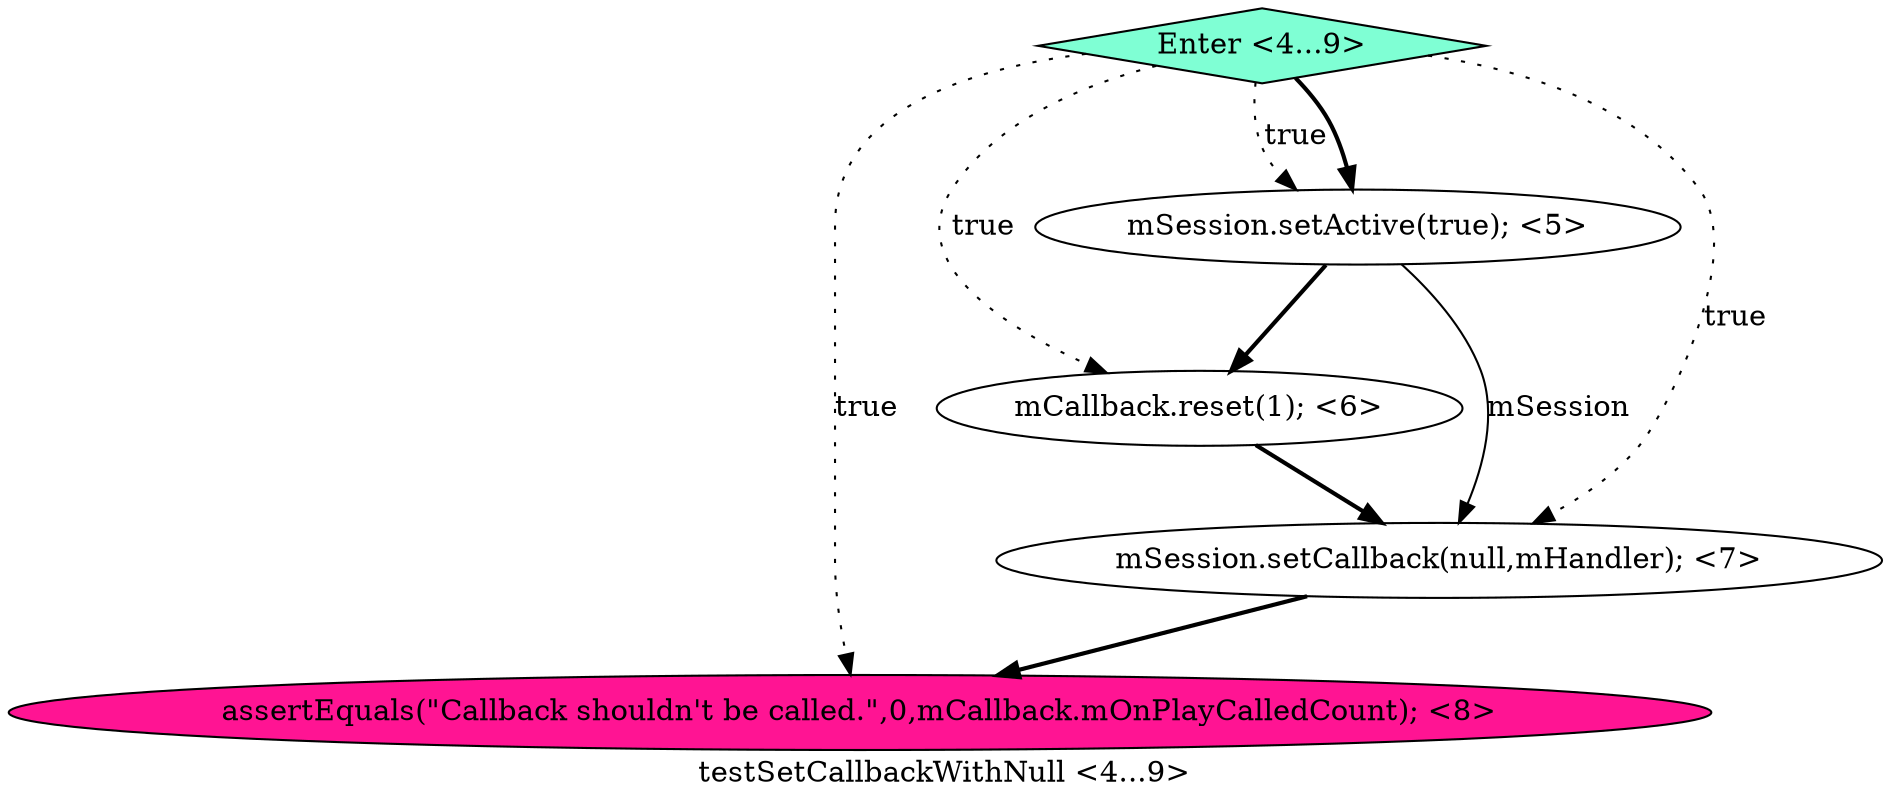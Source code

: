 digraph PDG {
label = "testSetCallbackWithNull <4...9>";
0.3 [style = filled, label = "assertEquals(\"Callback shouldn't be called.\",0,mCallback.mOnPlayCalledCount); <8>", fillcolor = deeppink, shape = ellipse];
0.4 [style = filled, label = "Enter <4...9>", fillcolor = aquamarine, shape = diamond];
0.1 [style = filled, label = "mCallback.reset(1); <6>", fillcolor = white, shape = ellipse];
0.2 [style = filled, label = "mSession.setCallback(null,mHandler); <7>", fillcolor = white, shape = ellipse];
0.0 [style = filled, label = "mSession.setActive(true); <5>", fillcolor = white, shape = ellipse];
0.0 -> 0.1 [style = bold, label=""];
0.0 -> 0.2 [style = solid, label="mSession"];
0.1 -> 0.2 [style = bold, label=""];
0.2 -> 0.3 [style = bold, label=""];
0.4 -> 0.0 [style = dotted, label="true"];
0.4 -> 0.0 [style = bold, label=""];
0.4 -> 0.1 [style = dotted, label="true"];
0.4 -> 0.2 [style = dotted, label="true"];
0.4 -> 0.3 [style = dotted, label="true"];
}
